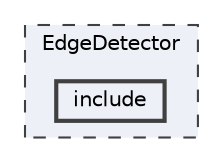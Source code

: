 digraph "include"
{
 // LATEX_PDF_SIZE
  bgcolor="transparent";
  edge [fontname=Helvetica,fontsize=10,labelfontname=Helvetica,labelfontsize=10];
  node [fontname=Helvetica,fontsize=10,shape=box,height=0.2,width=0.4];
  compound=true
  subgraph clusterdir_1c150e121fd3e949d2668afdf75f3f2f {
    graph [ bgcolor="#edf0f7", pencolor="grey25", label="EdgeDetector", fontname=Helvetica,fontsize=10 style="filled,dashed", URL="dir_1c150e121fd3e949d2668afdf75f3f2f.html",tooltip=""]
  dir_77edf0b26aa69eed17bc0aba167c4210 [label="include", fillcolor="#edf0f7", color="grey25", style="filled,bold", URL="dir_77edf0b26aa69eed17bc0aba167c4210.html",tooltip=""];
  }
}
